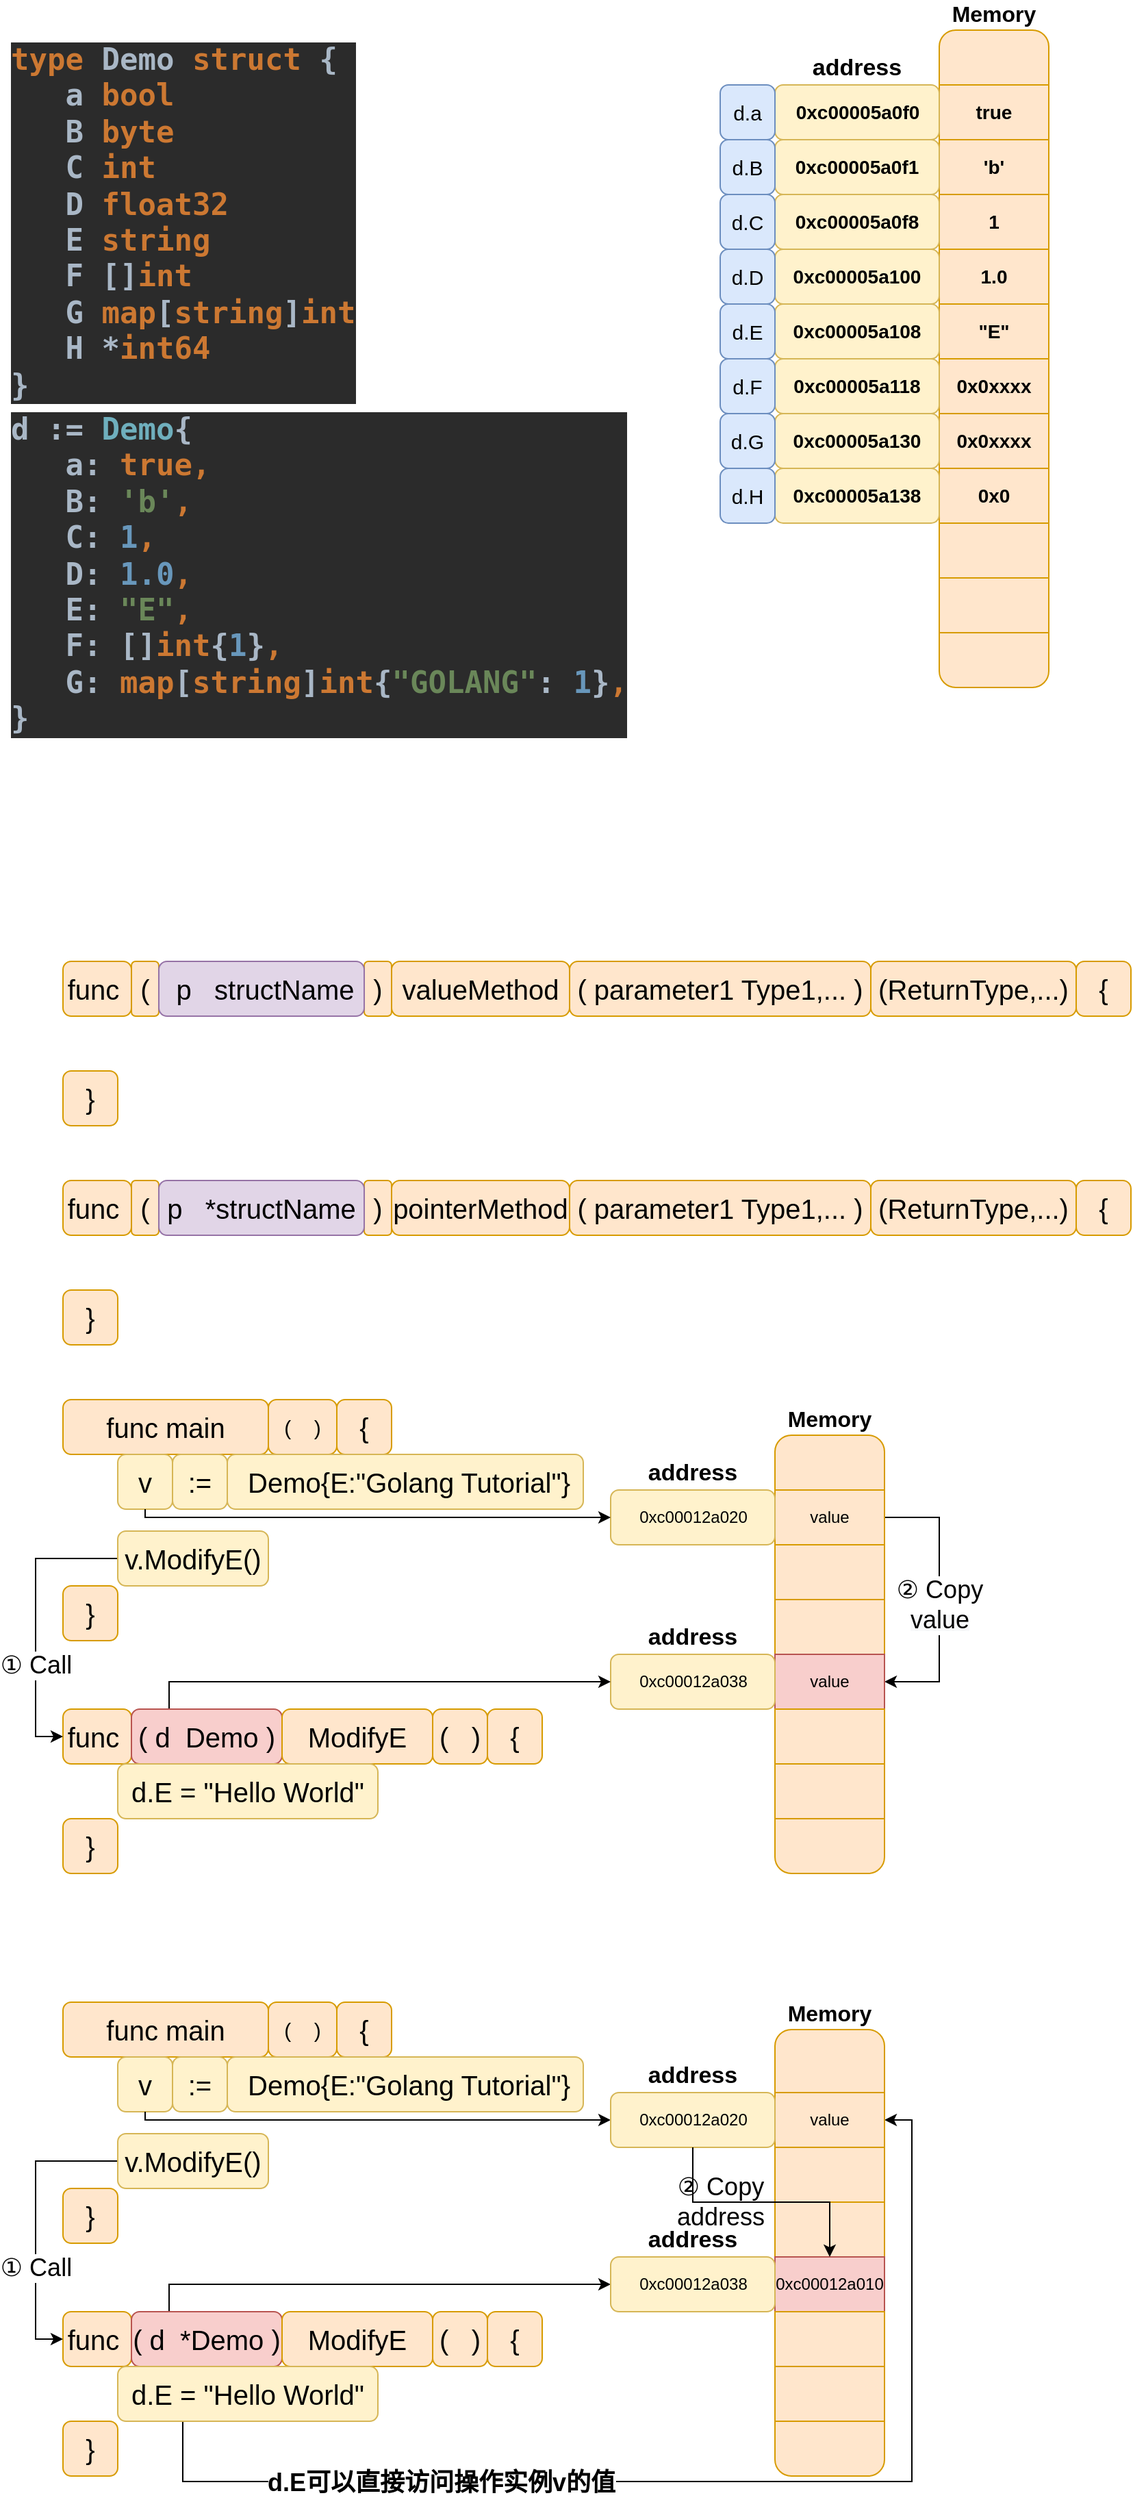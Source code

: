 <mxfile version="14.6.13" type="device"><diagram id="GInQBQpsJWcLEa0UIzU5" name="第 1 页"><mxGraphModel dx="946" dy="1427" grid="0" gridSize="10" guides="1" tooltips="1" connect="1" arrows="1" fold="1" page="0" pageScale="1" pageWidth="1169" pageHeight="827" math="0" shadow="0"><root><mxCell id="0"/><mxCell id="1" parent="0"/><mxCell id="q3VWndGCbX3Zu0KdDRli-1" value="&lt;font style=&quot;font-size: 20px&quot;&gt;func&amp;nbsp;&lt;/font&gt;" style="rounded=1;whiteSpace=wrap;html=1;fontSize=15;fillColor=#ffe6cc;strokeColor=#d79b00;" parent="1" vertex="1"><mxGeometry x="120" y="120" width="50" height="40" as="geometry"/></mxCell><mxCell id="q3VWndGCbX3Zu0KdDRli-2" value="&lt;font style=&quot;font-size: 20px&quot;&gt;( parameter1 Type1,... )&lt;/font&gt;" style="rounded=1;whiteSpace=wrap;html=1;fontSize=15;fillColor=#ffe6cc;strokeColor=#d79b00;" parent="1" vertex="1"><mxGeometry x="490" y="120" width="220" height="40" as="geometry"/></mxCell><mxCell id="q3VWndGCbX3Zu0KdDRli-4" value="&lt;font style=&quot;font-size: 20px&quot;&gt;{&lt;/font&gt;" style="rounded=1;whiteSpace=wrap;html=1;fontSize=15;fillColor=#ffe6cc;strokeColor=#d79b00;" parent="1" vertex="1"><mxGeometry x="860" y="120" width="40" height="40" as="geometry"/></mxCell><mxCell id="q3VWndGCbX3Zu0KdDRli-5" value="&lt;font style=&quot;font-size: 20px&quot;&gt;}&lt;/font&gt;" style="rounded=1;whiteSpace=wrap;html=1;fontSize=15;fillColor=#ffe6cc;strokeColor=#d79b00;" parent="1" vertex="1"><mxGeometry x="120" y="200" width="40" height="40" as="geometry"/></mxCell><mxCell id="q3VWndGCbX3Zu0KdDRli-9" value="&lt;span style=&quot;font-size: 20px&quot;&gt;(&lt;/span&gt;" style="rounded=1;whiteSpace=wrap;html=1;fontSize=15;fillColor=#ffe6cc;strokeColor=#d79b00;" parent="1" vertex="1"><mxGeometry x="170" y="120" width="20" height="40" as="geometry"/></mxCell><mxCell id="q3VWndGCbX3Zu0KdDRli-10" value="&lt;span style=&quot;font-size: 20px&quot;&gt;)&lt;/span&gt;" style="rounded=1;whiteSpace=wrap;html=1;fontSize=15;fillColor=#ffe6cc;strokeColor=#d79b00;" parent="1" vertex="1"><mxGeometry x="340" y="120" width="20" height="40" as="geometry"/></mxCell><mxCell id="q3VWndGCbX3Zu0KdDRli-12" value="&lt;font style=&quot;font-size: 20px&quot;&gt;&amp;nbsp;p&amp;nbsp; &amp;nbsp;structName&lt;/font&gt;" style="rounded=1;whiteSpace=wrap;html=1;fontSize=15;fillColor=#e1d5e7;strokeColor=#9673a6;" parent="1" vertex="1"><mxGeometry x="190" y="120" width="150" height="40" as="geometry"/></mxCell><mxCell id="q3VWndGCbX3Zu0KdDRli-13" value="&lt;font style=&quot;font-size: 20px&quot;&gt;valueMethod&lt;/font&gt;" style="rounded=1;whiteSpace=wrap;html=1;fontSize=15;fillColor=#ffe6cc;strokeColor=#d79b00;" parent="1" vertex="1"><mxGeometry x="360" y="120" width="130" height="40" as="geometry"/></mxCell><mxCell id="q3VWndGCbX3Zu0KdDRli-14" value="&lt;font style=&quot;font-size: 20px&quot;&gt;(ReturnType,...)&lt;/font&gt;" style="rounded=1;whiteSpace=wrap;html=1;fontSize=15;fillColor=#ffe6cc;strokeColor=#d79b00;" parent="1" vertex="1"><mxGeometry x="710" y="120" width="150" height="40" as="geometry"/></mxCell><mxCell id="q3VWndGCbX3Zu0KdDRli-15" value="&lt;font style=&quot;font-size: 20px&quot;&gt;func&amp;nbsp;&lt;/font&gt;" style="rounded=1;whiteSpace=wrap;html=1;fontSize=15;fillColor=#ffe6cc;strokeColor=#d79b00;" parent="1" vertex="1"><mxGeometry x="120" y="280" width="50" height="40" as="geometry"/></mxCell><mxCell id="q3VWndGCbX3Zu0KdDRli-16" value="&lt;font style=&quot;font-size: 20px&quot;&gt;( parameter1 Type1,... )&lt;/font&gt;" style="rounded=1;whiteSpace=wrap;html=1;fontSize=15;fillColor=#ffe6cc;strokeColor=#d79b00;" parent="1" vertex="1"><mxGeometry x="490" y="280" width="220" height="40" as="geometry"/></mxCell><mxCell id="q3VWndGCbX3Zu0KdDRli-17" value="&lt;font style=&quot;font-size: 20px&quot;&gt;{&lt;/font&gt;" style="rounded=1;whiteSpace=wrap;html=1;fontSize=15;fillColor=#ffe6cc;strokeColor=#d79b00;" parent="1" vertex="1"><mxGeometry x="860" y="280" width="40" height="40" as="geometry"/></mxCell><mxCell id="q3VWndGCbX3Zu0KdDRli-18" value="&lt;font style=&quot;font-size: 20px&quot;&gt;}&lt;/font&gt;" style="rounded=1;whiteSpace=wrap;html=1;fontSize=15;fillColor=#ffe6cc;strokeColor=#d79b00;" parent="1" vertex="1"><mxGeometry x="120" y="360" width="40" height="40" as="geometry"/></mxCell><mxCell id="q3VWndGCbX3Zu0KdDRli-19" value="&lt;span style=&quot;font-size: 20px&quot;&gt;(&lt;/span&gt;" style="rounded=1;whiteSpace=wrap;html=1;fontSize=15;fillColor=#ffe6cc;strokeColor=#d79b00;" parent="1" vertex="1"><mxGeometry x="170" y="280" width="20" height="40" as="geometry"/></mxCell><mxCell id="q3VWndGCbX3Zu0KdDRli-20" value="&lt;span style=&quot;font-size: 20px&quot;&gt;)&lt;/span&gt;" style="rounded=1;whiteSpace=wrap;html=1;fontSize=15;fillColor=#ffe6cc;strokeColor=#d79b00;" parent="1" vertex="1"><mxGeometry x="340" y="280" width="20" height="40" as="geometry"/></mxCell><mxCell id="q3VWndGCbX3Zu0KdDRli-22" value="&lt;font style=&quot;font-size: 20px&quot;&gt;p&amp;nbsp; &amp;nbsp;*structName&lt;/font&gt;" style="rounded=1;whiteSpace=wrap;html=1;fontSize=15;fillColor=#e1d5e7;strokeColor=#9673a6;" parent="1" vertex="1"><mxGeometry x="190" y="280" width="150" height="40" as="geometry"/></mxCell><mxCell id="q3VWndGCbX3Zu0KdDRli-23" value="&lt;font style=&quot;font-size: 20px&quot;&gt;pointerMethod&lt;/font&gt;" style="rounded=1;whiteSpace=wrap;html=1;fontSize=15;fillColor=#ffe6cc;strokeColor=#d79b00;" parent="1" vertex="1"><mxGeometry x="360" y="280" width="130" height="40" as="geometry"/></mxCell><mxCell id="q3VWndGCbX3Zu0KdDRli-24" value="&lt;font style=&quot;font-size: 20px&quot;&gt;(ReturnType,...)&lt;/font&gt;" style="rounded=1;whiteSpace=wrap;html=1;fontSize=15;fillColor=#ffe6cc;strokeColor=#d79b00;" parent="1" vertex="1"><mxGeometry x="710" y="280" width="150" height="40" as="geometry"/></mxCell><mxCell id="q3VWndGCbX3Zu0KdDRli-47" value="&lt;b&gt;&lt;font style=&quot;font-size: 16px&quot;&gt;Memory&lt;/font&gt;&lt;/b&gt;" style="rounded=1;whiteSpace=wrap;html=1;fillColor=#ffe6cc;strokeColor=#d79b00;labelPosition=center;verticalLabelPosition=top;align=center;verticalAlign=bottom;" parent="1" vertex="1"><mxGeometry x="640" y="466" width="80" height="320" as="geometry"/></mxCell><mxCell id="q3VWndGCbX3Zu0KdDRli-63" value="&lt;font style=&quot;font-size: 18px&quot;&gt;② Copy&lt;span style=&quot;background-color: rgb(255 , 255 , 255)&quot;&gt;&lt;br&gt;&lt;/span&gt;&lt;/font&gt;&lt;span style=&quot;background-color: rgb(248 , 249 , 250)&quot;&gt;&lt;font style=&quot;font-size: 18px&quot;&gt;value&lt;/font&gt;&lt;/span&gt;" style="edgeStyle=orthogonalEdgeStyle;rounded=0;orthogonalLoop=1;jettySize=auto;html=1;exitX=1;exitY=0.5;exitDx=0;exitDy=0;entryX=1;entryY=0.5;entryDx=0;entryDy=0;" parent="1" source="q3VWndGCbX3Zu0KdDRli-48" target="q3VWndGCbX3Zu0KdDRli-51" edge="1"><mxGeometry x="0.04" relative="1" as="geometry"><Array as="points"><mxPoint x="760" y="526"/><mxPoint x="760" y="646"/></Array><mxPoint as="offset"/></mxGeometry></mxCell><mxCell id="q3VWndGCbX3Zu0KdDRli-48" value="value" style="rounded=0;whiteSpace=wrap;html=1;fillColor=#ffe6cc;strokeColor=#d79b00;" parent="1" vertex="1"><mxGeometry x="640" y="506" width="80" height="40" as="geometry"/></mxCell><mxCell id="q3VWndGCbX3Zu0KdDRli-49" value="" style="rounded=0;whiteSpace=wrap;html=1;fillColor=#ffe6cc;strokeColor=#d79b00;" parent="1" vertex="1"><mxGeometry x="640" y="546" width="80" height="40" as="geometry"/></mxCell><mxCell id="q3VWndGCbX3Zu0KdDRli-50" value="" style="rounded=0;whiteSpace=wrap;html=1;fillColor=#ffe6cc;strokeColor=#d79b00;" parent="1" vertex="1"><mxGeometry x="640" y="586" width="80" height="40" as="geometry"/></mxCell><mxCell id="q3VWndGCbX3Zu0KdDRli-51" value="value" style="rounded=0;whiteSpace=wrap;html=1;fillColor=#f8cecc;strokeColor=#b85450;" parent="1" vertex="1"><mxGeometry x="640" y="626" width="80" height="40" as="geometry"/></mxCell><mxCell id="q3VWndGCbX3Zu0KdDRli-52" value="" style="group" parent="1" vertex="1" connectable="0"><mxGeometry x="520" y="506" width="120" height="40" as="geometry"/></mxCell><mxCell id="q3VWndGCbX3Zu0KdDRli-53" value="&lt;b&gt;&lt;font style=&quot;font-size: 17px&quot;&gt;address&lt;/font&gt;&lt;/b&gt;" style="rounded=1;whiteSpace=wrap;html=1;fillColor=#fff2cc;strokeColor=#d6b656;labelPosition=center;verticalLabelPosition=top;align=center;verticalAlign=bottom;" parent="q3VWndGCbX3Zu0KdDRli-52" vertex="1"><mxGeometry width="120" height="40" as="geometry"/></mxCell><mxCell id="q3VWndGCbX3Zu0KdDRli-54" value="&lt;span&gt;0xc00012a020&lt;/span&gt;" style="text;html=1;align=center;verticalAlign=middle;resizable=0;points=[];autosize=1;strokeColor=none;" parent="q3VWndGCbX3Zu0KdDRli-52" vertex="1"><mxGeometry x="15" y="10" width="90" height="20" as="geometry"/></mxCell><mxCell id="q3VWndGCbX3Zu0KdDRli-55" value="" style="group" parent="1" vertex="1" connectable="0"><mxGeometry x="520" y="626" width="120" height="40" as="geometry"/></mxCell><mxCell id="q3VWndGCbX3Zu0KdDRli-56" value="&lt;b&gt;&lt;font style=&quot;font-size: 17px&quot;&gt;address&lt;/font&gt;&lt;/b&gt;" style="rounded=1;whiteSpace=wrap;html=1;fillColor=#fff2cc;strokeColor=#d6b656;labelPosition=center;verticalLabelPosition=top;align=center;verticalAlign=bottom;" parent="q3VWndGCbX3Zu0KdDRli-55" vertex="1"><mxGeometry width="120" height="40" as="geometry"/></mxCell><mxCell id="q3VWndGCbX3Zu0KdDRli-57" value="&lt;span&gt;0xc00012a038&lt;/span&gt;" style="text;html=1;align=center;verticalAlign=middle;resizable=0;points=[];autosize=1;strokeColor=none;" parent="q3VWndGCbX3Zu0KdDRli-55" vertex="1"><mxGeometry x="15" y="10" width="90" height="20" as="geometry"/></mxCell><mxCell id="q3VWndGCbX3Zu0KdDRli-58" value="" style="rounded=0;whiteSpace=wrap;html=1;fillColor=#ffe6cc;strokeColor=#d79b00;" parent="1" vertex="1"><mxGeometry x="640" y="666" width="80" height="40" as="geometry"/></mxCell><mxCell id="q3VWndGCbX3Zu0KdDRli-60" value="" style="rounded=0;whiteSpace=wrap;html=1;fillColor=#ffe6cc;strokeColor=#d79b00;" parent="1" vertex="1"><mxGeometry x="640" y="706" width="80" height="40" as="geometry"/></mxCell><mxCell id="q3VWndGCbX3Zu0KdDRli-65" value="&lt;font style=&quot;font-size: 20px&quot;&gt;func&amp;nbsp;&lt;/font&gt;" style="rounded=1;whiteSpace=wrap;html=1;fontSize=15;fillColor=#ffe6cc;strokeColor=#d79b00;" parent="1" vertex="1"><mxGeometry x="120" y="1106" width="50" height="40" as="geometry"/></mxCell><mxCell id="q3VWndGCbX3Zu0KdDRli-66" value="&lt;font style=&quot;font-size: 20px&quot;&gt;(&amp;nbsp; &amp;nbsp;)&lt;/font&gt;" style="rounded=1;whiteSpace=wrap;html=1;fontSize=15;fillColor=#ffe6cc;strokeColor=#d79b00;" parent="1" vertex="1"><mxGeometry x="390" y="1106" width="40" height="40" as="geometry"/></mxCell><mxCell id="q3VWndGCbX3Zu0KdDRli-67" value="&lt;font style=&quot;font-size: 20px&quot;&gt;{&lt;/font&gt;" style="rounded=1;whiteSpace=wrap;html=1;fontSize=15;fillColor=#ffe6cc;strokeColor=#d79b00;" parent="1" vertex="1"><mxGeometry x="430" y="1106" width="40" height="40" as="geometry"/></mxCell><mxCell id="q3VWndGCbX3Zu0KdDRli-68" style="edgeStyle=orthogonalEdgeStyle;rounded=0;orthogonalLoop=1;jettySize=auto;html=1;exitX=0.25;exitY=0;exitDx=0;exitDy=0;" parent="1" source="q3VWndGCbX3Zu0KdDRli-69" target="q3VWndGCbX3Zu0KdDRli-93" edge="1"><mxGeometry relative="1" as="geometry"/></mxCell><mxCell id="q3VWndGCbX3Zu0KdDRli-69" value="&lt;font style=&quot;font-size: 20px&quot;&gt;( d&amp;nbsp; *Demo )&lt;/font&gt;" style="rounded=1;whiteSpace=wrap;html=1;fontSize=15;fillColor=#f8cecc;strokeColor=#b85450;" parent="1" vertex="1"><mxGeometry x="170" y="1106" width="110" height="40" as="geometry"/></mxCell><mxCell id="q3VWndGCbX3Zu0KdDRli-70" value="&lt;font style=&quot;font-size: 20px&quot;&gt;ModifyE&lt;/font&gt;" style="rounded=1;whiteSpace=wrap;html=1;fontSize=15;fillColor=#ffe6cc;strokeColor=#d79b00;" parent="1" vertex="1"><mxGeometry x="280" y="1106" width="110" height="40" as="geometry"/></mxCell><mxCell id="q3VWndGCbX3Zu0KdDRli-71" value="&lt;font style=&quot;font-size: 20px&quot;&gt;}&lt;/font&gt;" style="rounded=1;whiteSpace=wrap;html=1;fontSize=15;fillColor=#ffe6cc;strokeColor=#d79b00;" parent="1" vertex="1"><mxGeometry x="120" y="1186" width="40" height="40" as="geometry"/></mxCell><mxCell id="q3VWndGCbX3Zu0KdDRli-106" style="edgeStyle=orthogonalEdgeStyle;rounded=0;orthogonalLoop=1;jettySize=auto;html=1;exitX=0.25;exitY=1;exitDx=0;exitDy=0;entryX=1;entryY=0.5;entryDx=0;entryDy=0;strokeWidth=1;" parent="1" source="q3VWndGCbX3Zu0KdDRli-72" target="q3VWndGCbX3Zu0KdDRli-85" edge="1"><mxGeometry relative="1" as="geometry"><Array as="points"><mxPoint x="208" y="1230"/><mxPoint x="740" y="1230"/><mxPoint x="740" y="966"/></Array></mxGeometry></mxCell><mxCell id="q3VWndGCbX3Zu0KdDRli-107" value="&lt;font style=&quot;font-size: 18px&quot;&gt;&lt;b&gt;d.E可以直接访问操作实例v的值&lt;/b&gt;&lt;/font&gt;" style="edgeLabel;html=1;align=center;verticalAlign=middle;resizable=0;points=[];" parent="q3VWndGCbX3Zu0KdDRli-106" vertex="1" connectable="0"><mxGeometry x="-0.46" y="-1" relative="1" as="geometry"><mxPoint as="offset"/></mxGeometry></mxCell><mxCell id="q3VWndGCbX3Zu0KdDRli-72" value="&lt;font style=&quot;font-size: 20px&quot;&gt;d.E = &quot;Hello World&quot;&lt;/font&gt;" style="rounded=1;whiteSpace=wrap;html=1;fontSize=15;fillColor=#fff2cc;strokeColor=#d6b656;" parent="1" vertex="1"><mxGeometry x="160" y="1146" width="190" height="40" as="geometry"/></mxCell><mxCell id="q3VWndGCbX3Zu0KdDRli-73" value="&lt;font style=&quot;font-size: 20px&quot;&gt;func main&lt;/font&gt;" style="rounded=1;whiteSpace=wrap;html=1;fontSize=15;fillColor=#ffe6cc;strokeColor=#d79b00;" parent="1" vertex="1"><mxGeometry x="120" y="880" width="150" height="40" as="geometry"/></mxCell><mxCell id="q3VWndGCbX3Zu0KdDRli-74" value="(&amp;nbsp; &amp;nbsp; )" style="rounded=1;whiteSpace=wrap;html=1;fontSize=15;fillColor=#ffe6cc;strokeColor=#d79b00;" parent="1" vertex="1"><mxGeometry x="270" y="880" width="50" height="40" as="geometry"/></mxCell><mxCell id="q3VWndGCbX3Zu0KdDRli-75" value="&lt;font style=&quot;font-size: 20px&quot;&gt;{&lt;/font&gt;" style="rounded=1;whiteSpace=wrap;html=1;fontSize=15;fillColor=#ffe6cc;strokeColor=#d79b00;" parent="1" vertex="1"><mxGeometry x="320" y="880" width="40" height="40" as="geometry"/></mxCell><mxCell id="q3VWndGCbX3Zu0KdDRli-76" value="&lt;font style=&quot;font-size: 20px&quot;&gt;}&lt;/font&gt;" style="rounded=1;whiteSpace=wrap;html=1;fontSize=15;fillColor=#ffe6cc;strokeColor=#d79b00;" parent="1" vertex="1"><mxGeometry x="120" y="1016" width="40" height="40" as="geometry"/></mxCell><mxCell id="q3VWndGCbX3Zu0KdDRli-77" value="&lt;span style=&quot;font-size: 20px&quot;&gt;v&lt;/span&gt;" style="rounded=1;whiteSpace=wrap;html=1;fontSize=15;fillColor=#fff2cc;strokeColor=#d6b656;" parent="1" vertex="1"><mxGeometry x="160" y="920" width="40" height="40" as="geometry"/></mxCell><mxCell id="q3VWndGCbX3Zu0KdDRli-78" value="&lt;span style=&quot;font-size: 20px&quot;&gt;:=&lt;/span&gt;" style="rounded=1;whiteSpace=wrap;html=1;fontSize=15;fillColor=#fff2cc;strokeColor=#d6b656;" parent="1" vertex="1"><mxGeometry x="200" y="920" width="40" height="40" as="geometry"/></mxCell><mxCell id="q3VWndGCbX3Zu0KdDRli-79" style="edgeStyle=orthogonalEdgeStyle;rounded=0;orthogonalLoop=1;jettySize=auto;html=1;exitX=0.5;exitY=1;exitDx=0;exitDy=0;" parent="1" source="q3VWndGCbX3Zu0KdDRli-77" target="q3VWndGCbX3Zu0KdDRli-90" edge="1"><mxGeometry relative="1" as="geometry"><Array as="points"><mxPoint x="180" y="966"/></Array></mxGeometry></mxCell><mxCell id="q3VWndGCbX3Zu0KdDRli-80" value="&lt;span style=&quot;font-size: 20px&quot;&gt;&amp;nbsp;Demo{E:&quot;Golang Tutorial&lt;/span&gt;&lt;span style=&quot;font-size: 20px&quot;&gt;&quot;}&lt;/span&gt;" style="rounded=1;whiteSpace=wrap;html=1;fontSize=15;fillColor=#fff2cc;strokeColor=#d6b656;" parent="1" vertex="1"><mxGeometry x="240" y="920" width="260" height="40" as="geometry"/></mxCell><mxCell id="q3VWndGCbX3Zu0KdDRli-81" value="&lt;font style=&quot;font-size: 18px&quot;&gt;① Call&lt;/font&gt;" style="edgeStyle=orthogonalEdgeStyle;rounded=0;orthogonalLoop=1;jettySize=auto;html=1;exitX=0;exitY=0.5;exitDx=0;exitDy=0;entryX=0;entryY=0.5;entryDx=0;entryDy=0;" parent="1" source="q3VWndGCbX3Zu0KdDRli-82" target="q3VWndGCbX3Zu0KdDRli-65" edge="1"><mxGeometry x="0.312" relative="1" as="geometry"><Array as="points"><mxPoint x="100" y="996"/><mxPoint x="100" y="1126"/></Array><mxPoint as="offset"/></mxGeometry></mxCell><mxCell id="q3VWndGCbX3Zu0KdDRli-82" value="&lt;span style=&quot;font-size: 20px&quot;&gt;v.ModifyE()&lt;/span&gt;" style="rounded=1;whiteSpace=wrap;html=1;fontSize=15;fillColor=#fff2cc;strokeColor=#d6b656;" parent="1" vertex="1"><mxGeometry x="160" y="976" width="110" height="40" as="geometry"/></mxCell><mxCell id="q3VWndGCbX3Zu0KdDRli-83" value="&lt;b&gt;&lt;font style=&quot;font-size: 16px&quot;&gt;Memory&lt;/font&gt;&lt;/b&gt;" style="rounded=1;whiteSpace=wrap;html=1;fillColor=#ffe6cc;strokeColor=#d79b00;labelPosition=center;verticalLabelPosition=top;align=center;verticalAlign=bottom;" parent="1" vertex="1"><mxGeometry x="640" y="900" width="80" height="326" as="geometry"/></mxCell><mxCell id="q3VWndGCbX3Zu0KdDRli-85" value="&lt;span&gt;value&lt;/span&gt;" style="rounded=0;whiteSpace=wrap;html=1;fillColor=#ffe6cc;strokeColor=#d79b00;" parent="1" vertex="1"><mxGeometry x="640" y="946" width="80" height="40" as="geometry"/></mxCell><mxCell id="q3VWndGCbX3Zu0KdDRli-86" value="" style="rounded=0;whiteSpace=wrap;html=1;fillColor=#ffe6cc;strokeColor=#d79b00;" parent="1" vertex="1"><mxGeometry x="640" y="986" width="80" height="40" as="geometry"/></mxCell><mxCell id="q3VWndGCbX3Zu0KdDRli-87" value="" style="rounded=0;whiteSpace=wrap;html=1;fillColor=#ffe6cc;strokeColor=#d79b00;" parent="1" vertex="1"><mxGeometry x="640" y="1026" width="80" height="40" as="geometry"/></mxCell><mxCell id="q3VWndGCbX3Zu0KdDRli-88" value="0xc00012a010" style="rounded=0;whiteSpace=wrap;html=1;fillColor=#f8cecc;strokeColor=#b85450;" parent="1" vertex="1"><mxGeometry x="640" y="1066" width="80" height="40" as="geometry"/></mxCell><mxCell id="q3VWndGCbX3Zu0KdDRli-89" value="" style="group" parent="1" vertex="1" connectable="0"><mxGeometry x="520" y="946" width="120" height="40" as="geometry"/></mxCell><mxCell id="q3VWndGCbX3Zu0KdDRli-90" value="&lt;b&gt;&lt;font style=&quot;font-size: 17px&quot;&gt;address&lt;/font&gt;&lt;/b&gt;" style="rounded=1;whiteSpace=wrap;html=1;fillColor=#fff2cc;strokeColor=#d6b656;labelPosition=center;verticalLabelPosition=top;align=center;verticalAlign=bottom;" parent="q3VWndGCbX3Zu0KdDRli-89" vertex="1"><mxGeometry width="120" height="40" as="geometry"/></mxCell><mxCell id="q3VWndGCbX3Zu0KdDRli-91" value="&lt;span&gt;0xc00012a020&lt;/span&gt;" style="text;html=1;align=center;verticalAlign=middle;resizable=0;points=[];autosize=1;strokeColor=none;" parent="q3VWndGCbX3Zu0KdDRli-89" vertex="1"><mxGeometry x="15" y="10" width="90" height="20" as="geometry"/></mxCell><mxCell id="q3VWndGCbX3Zu0KdDRli-92" value="" style="group" parent="1" vertex="1" connectable="0"><mxGeometry x="520" y="1066" width="120" height="40" as="geometry"/></mxCell><mxCell id="q3VWndGCbX3Zu0KdDRli-93" value="&lt;b&gt;&lt;font style=&quot;font-size: 17px&quot;&gt;address&lt;/font&gt;&lt;/b&gt;" style="rounded=1;whiteSpace=wrap;html=1;fillColor=#fff2cc;strokeColor=#d6b656;labelPosition=center;verticalLabelPosition=top;align=center;verticalAlign=bottom;" parent="q3VWndGCbX3Zu0KdDRli-92" vertex="1"><mxGeometry width="120" height="40" as="geometry"/></mxCell><mxCell id="q3VWndGCbX3Zu0KdDRli-94" value="&lt;span&gt;0xc00012a038&lt;/span&gt;" style="text;html=1;align=center;verticalAlign=middle;resizable=0;points=[];autosize=1;strokeColor=none;" parent="q3VWndGCbX3Zu0KdDRli-92" vertex="1"><mxGeometry x="15" y="10" width="90" height="20" as="geometry"/></mxCell><mxCell id="q3VWndGCbX3Zu0KdDRli-95" value="" style="rounded=0;whiteSpace=wrap;html=1;fillColor=#ffe6cc;strokeColor=#d79b00;" parent="1" vertex="1"><mxGeometry x="640" y="1106" width="80" height="40" as="geometry"/></mxCell><mxCell id="q3VWndGCbX3Zu0KdDRli-96" value="" style="rounded=0;whiteSpace=wrap;html=1;fillColor=#ffe6cc;strokeColor=#d79b00;" parent="1" vertex="1"><mxGeometry x="640" y="1146" width="80" height="40" as="geometry"/></mxCell><mxCell id="q3VWndGCbX3Zu0KdDRli-104" style="edgeStyle=orthogonalEdgeStyle;rounded=0;orthogonalLoop=1;jettySize=auto;html=1;exitX=0.5;exitY=1;exitDx=0;exitDy=0;strokeWidth=1;" parent="1" source="q3VWndGCbX3Zu0KdDRli-90" target="q3VWndGCbX3Zu0KdDRli-88" edge="1"><mxGeometry relative="1" as="geometry"/></mxCell><mxCell id="q3VWndGCbX3Zu0KdDRli-105" value="&lt;font style=&quot;font-size: 18px&quot;&gt;② Copy&lt;br&gt;&lt;/font&gt;&lt;span style=&quot;font-size: 18px&quot;&gt;address&lt;/span&gt;" style="edgeLabel;html=1;align=center;verticalAlign=middle;resizable=0;points=[];labelBackgroundColor=none;" parent="q3VWndGCbX3Zu0KdDRli-104" vertex="1" connectable="0"><mxGeometry x="-0.244" y="3" relative="1" as="geometry"><mxPoint x="-8" y="3" as="offset"/></mxGeometry></mxCell><mxCell id="q3VWndGCbX3Zu0KdDRli-110" value="&lt;font style=&quot;font-size: 20px&quot;&gt;func&amp;nbsp;&lt;/font&gt;" style="rounded=1;whiteSpace=wrap;html=1;fontSize=15;fillColor=#ffe6cc;strokeColor=#d79b00;" parent="1" vertex="1"><mxGeometry x="120" y="666" width="50" height="40" as="geometry"/></mxCell><mxCell id="q3VWndGCbX3Zu0KdDRli-111" value="&lt;font style=&quot;font-size: 20px&quot;&gt;(&amp;nbsp; &amp;nbsp;)&lt;/font&gt;" style="rounded=1;whiteSpace=wrap;html=1;fontSize=15;fillColor=#ffe6cc;strokeColor=#d79b00;" parent="1" vertex="1"><mxGeometry x="390" y="666" width="40" height="40" as="geometry"/></mxCell><mxCell id="q3VWndGCbX3Zu0KdDRli-112" value="&lt;font style=&quot;font-size: 20px&quot;&gt;{&lt;/font&gt;" style="rounded=1;whiteSpace=wrap;html=1;fontSize=15;fillColor=#ffe6cc;strokeColor=#d79b00;" parent="1" vertex="1"><mxGeometry x="430" y="666" width="40" height="40" as="geometry"/></mxCell><mxCell id="q3VWndGCbX3Zu0KdDRli-113" style="edgeStyle=orthogonalEdgeStyle;rounded=0;orthogonalLoop=1;jettySize=auto;html=1;exitX=0.25;exitY=0;exitDx=0;exitDy=0;" parent="1" source="q3VWndGCbX3Zu0KdDRli-114" edge="1"><mxGeometry relative="1" as="geometry"><mxPoint x="520" y="646" as="targetPoint"/><Array as="points"><mxPoint x="198" y="646"/></Array></mxGeometry></mxCell><mxCell id="q3VWndGCbX3Zu0KdDRli-114" value="&lt;font style=&quot;font-size: 20px&quot;&gt;( d&amp;nbsp; Demo )&lt;/font&gt;" style="rounded=1;whiteSpace=wrap;html=1;fontSize=15;fillColor=#f8cecc;strokeColor=#b85450;" parent="1" vertex="1"><mxGeometry x="170" y="666" width="110" height="40" as="geometry"/></mxCell><mxCell id="q3VWndGCbX3Zu0KdDRli-115" value="&lt;font style=&quot;font-size: 20px&quot;&gt;ModifyE&lt;/font&gt;" style="rounded=1;whiteSpace=wrap;html=1;fontSize=15;fillColor=#ffe6cc;strokeColor=#d79b00;" parent="1" vertex="1"><mxGeometry x="280" y="666" width="110" height="40" as="geometry"/></mxCell><mxCell id="q3VWndGCbX3Zu0KdDRli-116" value="&lt;font style=&quot;font-size: 20px&quot;&gt;}&lt;/font&gt;" style="rounded=1;whiteSpace=wrap;html=1;fontSize=15;fillColor=#ffe6cc;strokeColor=#d79b00;" parent="1" vertex="1"><mxGeometry x="120" y="746" width="40" height="40" as="geometry"/></mxCell><mxCell id="q3VWndGCbX3Zu0KdDRli-117" value="&lt;font style=&quot;font-size: 20px&quot;&gt;d.E = &quot;Hello World&quot;&lt;/font&gt;" style="rounded=1;whiteSpace=wrap;html=1;fontSize=15;fillColor=#fff2cc;strokeColor=#d6b656;" parent="1" vertex="1"><mxGeometry x="160" y="706" width="190" height="40" as="geometry"/></mxCell><mxCell id="q3VWndGCbX3Zu0KdDRli-118" value="&lt;font style=&quot;font-size: 20px&quot;&gt;func main&lt;/font&gt;" style="rounded=1;whiteSpace=wrap;html=1;fontSize=15;fillColor=#ffe6cc;strokeColor=#d79b00;" parent="1" vertex="1"><mxGeometry x="120" y="440" width="150" height="40" as="geometry"/></mxCell><mxCell id="q3VWndGCbX3Zu0KdDRli-119" value="(&amp;nbsp; &amp;nbsp; )" style="rounded=1;whiteSpace=wrap;html=1;fontSize=15;fillColor=#ffe6cc;strokeColor=#d79b00;" parent="1" vertex="1"><mxGeometry x="270" y="440" width="50" height="40" as="geometry"/></mxCell><mxCell id="q3VWndGCbX3Zu0KdDRli-120" value="&lt;font style=&quot;font-size: 20px&quot;&gt;{&lt;/font&gt;" style="rounded=1;whiteSpace=wrap;html=1;fontSize=15;fillColor=#ffe6cc;strokeColor=#d79b00;" parent="1" vertex="1"><mxGeometry x="320" y="440" width="40" height="40" as="geometry"/></mxCell><mxCell id="q3VWndGCbX3Zu0KdDRli-121" value="&lt;font style=&quot;font-size: 20px&quot;&gt;}&lt;/font&gt;" style="rounded=1;whiteSpace=wrap;html=1;fontSize=15;fillColor=#ffe6cc;strokeColor=#d79b00;" parent="1" vertex="1"><mxGeometry x="120" y="576" width="40" height="40" as="geometry"/></mxCell><mxCell id="q3VWndGCbX3Zu0KdDRli-122" value="&lt;span style=&quot;font-size: 20px&quot;&gt;v&lt;/span&gt;" style="rounded=1;whiteSpace=wrap;html=1;fontSize=15;fillColor=#fff2cc;strokeColor=#d6b656;" parent="1" vertex="1"><mxGeometry x="160" y="480" width="40" height="40" as="geometry"/></mxCell><mxCell id="q3VWndGCbX3Zu0KdDRli-123" value="&lt;span style=&quot;font-size: 20px&quot;&gt;:=&lt;/span&gt;" style="rounded=1;whiteSpace=wrap;html=1;fontSize=15;fillColor=#fff2cc;strokeColor=#d6b656;" parent="1" vertex="1"><mxGeometry x="200" y="480" width="40" height="40" as="geometry"/></mxCell><mxCell id="q3VWndGCbX3Zu0KdDRli-124" style="edgeStyle=orthogonalEdgeStyle;rounded=0;orthogonalLoop=1;jettySize=auto;html=1;exitX=0.5;exitY=1;exitDx=0;exitDy=0;" parent="1" source="q3VWndGCbX3Zu0KdDRli-122" edge="1"><mxGeometry relative="1" as="geometry"><Array as="points"><mxPoint x="180" y="526"/></Array><mxPoint x="520" y="526" as="targetPoint"/></mxGeometry></mxCell><mxCell id="q3VWndGCbX3Zu0KdDRli-125" value="&lt;span style=&quot;font-size: 20px&quot;&gt;&amp;nbsp;Demo{E:&quot;Golang Tutorial&lt;/span&gt;&lt;span style=&quot;font-size: 20px&quot;&gt;&quot;}&lt;/span&gt;" style="rounded=1;whiteSpace=wrap;html=1;fontSize=15;fillColor=#fff2cc;strokeColor=#d6b656;" parent="1" vertex="1"><mxGeometry x="240" y="480" width="260" height="40" as="geometry"/></mxCell><mxCell id="q3VWndGCbX3Zu0KdDRli-126" value="&lt;font style=&quot;font-size: 18px&quot;&gt;① Call&lt;/font&gt;" style="edgeStyle=orthogonalEdgeStyle;rounded=0;orthogonalLoop=1;jettySize=auto;html=1;exitX=0;exitY=0.5;exitDx=0;exitDy=0;entryX=0;entryY=0.5;entryDx=0;entryDy=0;" parent="1" source="q3VWndGCbX3Zu0KdDRli-127" target="q3VWndGCbX3Zu0KdDRli-110" edge="1"><mxGeometry x="0.312" relative="1" as="geometry"><Array as="points"><mxPoint x="100" y="556"/><mxPoint x="100" y="686"/></Array><mxPoint as="offset"/></mxGeometry></mxCell><mxCell id="q3VWndGCbX3Zu0KdDRli-127" value="&lt;span style=&quot;font-size: 20px&quot;&gt;v.ModifyE()&lt;/span&gt;" style="rounded=1;whiteSpace=wrap;html=1;fontSize=15;fillColor=#fff2cc;strokeColor=#d6b656;" parent="1" vertex="1"><mxGeometry x="160" y="536" width="110" height="40" as="geometry"/></mxCell><mxCell id="w4--vJd7V_gmk-vTv6Uw-1" value="&lt;b&gt;&lt;font style=&quot;font-size: 16px&quot;&gt;Memory&lt;/font&gt;&lt;/b&gt;" style="rounded=1;whiteSpace=wrap;html=1;fillColor=#ffe6cc;strokeColor=#d79b00;labelPosition=center;verticalLabelPosition=top;align=center;verticalAlign=bottom;" vertex="1" parent="1"><mxGeometry x="760" y="-560" width="80" height="480" as="geometry"/></mxCell><mxCell id="w4--vJd7V_gmk-vTv6Uw-3" value="true" style="rounded=0;whiteSpace=wrap;html=1;fillColor=#ffe6cc;strokeColor=#d79b00;fontSize=14;fontStyle=1" vertex="1" parent="1"><mxGeometry x="760" y="-520" width="80" height="40" as="geometry"/></mxCell><mxCell id="w4--vJd7V_gmk-vTv6Uw-4" value="'b'" style="rounded=0;whiteSpace=wrap;html=1;fillColor=#ffe6cc;strokeColor=#d79b00;fontSize=14;fontStyle=1" vertex="1" parent="1"><mxGeometry x="760" y="-480" width="80" height="40" as="geometry"/></mxCell><mxCell id="w4--vJd7V_gmk-vTv6Uw-5" value="1" style="rounded=0;whiteSpace=wrap;html=1;fillColor=#ffe6cc;strokeColor=#d79b00;fontSize=14;fontStyle=1" vertex="1" parent="1"><mxGeometry x="760" y="-440" width="80" height="40" as="geometry"/></mxCell><mxCell id="w4--vJd7V_gmk-vTv6Uw-6" value="1.0" style="rounded=0;whiteSpace=wrap;html=1;fillColor=#ffe6cc;strokeColor=#d79b00;fontSize=14;fontStyle=1" vertex="1" parent="1"><mxGeometry x="760" y="-400" width="80" height="40" as="geometry"/></mxCell><mxCell id="w4--vJd7V_gmk-vTv6Uw-7" value="" style="group;fontStyle=1" vertex="1" connectable="0" parent="1"><mxGeometry x="640" y="-520" width="120" height="40" as="geometry"/></mxCell><mxCell id="w4--vJd7V_gmk-vTv6Uw-8" value="&lt;b&gt;&lt;font style=&quot;font-size: 17px&quot;&gt;address&lt;/font&gt;&lt;/b&gt;" style="rounded=1;whiteSpace=wrap;html=1;fillColor=#fff2cc;strokeColor=#d6b656;labelPosition=center;verticalLabelPosition=top;align=center;verticalAlign=bottom;" vertex="1" parent="w4--vJd7V_gmk-vTv6Uw-7"><mxGeometry width="120" height="40" as="geometry"/></mxCell><mxCell id="w4--vJd7V_gmk-vTv6Uw-9" value="&lt;b&gt;&lt;font style=&quot;font-size: 14px&quot;&gt;0xc00005a0f0&lt;/font&gt;&lt;/b&gt;" style="text;html=1;align=center;verticalAlign=middle;resizable=0;points=[];autosize=1;strokeColor=none;" vertex="1" parent="w4--vJd7V_gmk-vTv6Uw-7"><mxGeometry x="5" y="10" width="110" height="20" as="geometry"/></mxCell><mxCell id="w4--vJd7V_gmk-vTv6Uw-13" value="&quot;E&quot;" style="rounded=0;whiteSpace=wrap;html=1;fillColor=#ffe6cc;strokeColor=#d79b00;fontSize=14;fontStyle=1" vertex="1" parent="1"><mxGeometry x="760" y="-360" width="80" height="40" as="geometry"/></mxCell><mxCell id="w4--vJd7V_gmk-vTv6Uw-14" value="0x0xxxx" style="rounded=0;whiteSpace=wrap;html=1;fillColor=#ffe6cc;strokeColor=#d79b00;fontSize=14;fontStyle=1" vertex="1" parent="1"><mxGeometry x="760" y="-320" width="80" height="40" as="geometry"/></mxCell><mxCell id="w4--vJd7V_gmk-vTv6Uw-15" value="&lt;pre style=&quot;background-color: rgb(43 , 43 , 43) ; color: rgb(169 , 183 , 198) ; font-family: &amp;#34;jetbrains mono&amp;#34; , monospace ; font-size: 22px&quot;&gt;&lt;b&gt;&lt;span style=&quot;color: #cc7832&quot;&gt;type &lt;/span&gt;Demo &lt;span style=&quot;color: #cc7832&quot;&gt;struct &lt;/span&gt;{&lt;span style=&quot;color: #808080 ; font-family: &amp;#34;menlo-regular&amp;#34; , monospace&quot;&gt;&lt;br&gt;&lt;/span&gt;&lt;span style=&quot;color: #808080 ; font-family: &amp;#34;menlo-regular&amp;#34; , monospace&quot;&gt;   &lt;/span&gt;a &lt;span style=&quot;color: #cc7832&quot;&gt;bool&lt;/span&gt;&lt;span style=&quot;color: #808080 ; font-family: &amp;#34;menlo-regular&amp;#34; , monospace&quot;&gt;&lt;br&gt;&lt;/span&gt;&lt;span style=&quot;color: #808080 ; font-family: &amp;#34;menlo-regular&amp;#34; , monospace&quot;&gt;   &lt;/span&gt;B &lt;span style=&quot;color: #cc7832&quot;&gt;byte&lt;br&gt;&lt;/span&gt;&lt;span style=&quot;color: #cc7832&quot;&gt;   &lt;/span&gt;C &lt;span style=&quot;color: #cc7832&quot;&gt;int     &lt;/span&gt;&lt;span style=&quot;color: #808080&quot;&gt;&lt;br&gt;&lt;/span&gt;&lt;span style=&quot;color: #808080&quot;&gt;   &lt;/span&gt;D &lt;span style=&quot;color: #cc7832&quot;&gt;float32 &lt;/span&gt;&lt;span style=&quot;color: #808080&quot;&gt;&lt;br&gt;&lt;/span&gt;&lt;span style=&quot;color: #808080&quot;&gt;   &lt;/span&gt;E &lt;span style=&quot;color: #cc7832&quot;&gt;string&lt;br&gt;&lt;/span&gt;&lt;span style=&quot;color: #cc7832&quot;&gt;   &lt;/span&gt;F []&lt;span style=&quot;color: #cc7832&quot;&gt;int&lt;br&gt;&lt;/span&gt;&lt;span style=&quot;color: #cc7832&quot;&gt;   &lt;/span&gt;G &lt;span style=&quot;color: #cc7832&quot;&gt;map&lt;/span&gt;[&lt;span style=&quot;color: #cc7832&quot;&gt;string&lt;/span&gt;]&lt;span style=&quot;color: #cc7832&quot;&gt;int&lt;br&gt;&lt;/span&gt;&lt;span style=&quot;color: #cc7832&quot;&gt;   &lt;/span&gt;H *&lt;span style=&quot;color: #cc7832&quot;&gt;int64&lt;br&gt;&lt;/span&gt;}&lt;/b&gt;&lt;/pre&gt;" style="text;whiteSpace=wrap;html=1;" vertex="1" parent="1"><mxGeometry x="80" y="-580" width="250" height="290" as="geometry"/></mxCell><mxCell id="w4--vJd7V_gmk-vTv6Uw-16" value="&lt;pre style=&quot;background-color: rgb(43 , 43 , 43) ; color: rgb(169 , 183 , 198) ; font-family: &amp;#34;jetbrains mono&amp;#34; , monospace ; font-size: 22px&quot;&gt;&lt;b&gt;d := &lt;span style=&quot;color: #6fafbd&quot;&gt;Demo&lt;/span&gt;{ &lt;span style=&quot;color: #808080 ; font-family: &amp;#34;menlo-regular&amp;#34; , monospace&quot;&gt;&lt;br&gt;&lt;/span&gt;&lt;span style=&quot;color: #808080 ; font-family: &amp;#34;menlo-regular&amp;#34; , monospace&quot;&gt;   &lt;/span&gt;a: &lt;span style=&quot;color: #cc7832&quot;&gt;true,&lt;br&gt;&lt;/span&gt;&lt;span style=&quot;color: #cc7832&quot;&gt;   &lt;/span&gt;B: &lt;span style=&quot;color: #6a8759&quot;&gt;'b'&lt;/span&gt;&lt;span style=&quot;color: #cc7832&quot;&gt;,&lt;br&gt;&lt;/span&gt;&lt;span style=&quot;color: #cc7832&quot;&gt;   &lt;/span&gt;C: &lt;span style=&quot;color: #6897bb&quot;&gt;1&lt;/span&gt;&lt;span style=&quot;color: #cc7832&quot;&gt;,&lt;br&gt;&lt;/span&gt;&lt;span style=&quot;color: #cc7832&quot;&gt;   &lt;/span&gt;D: &lt;span style=&quot;color: #6897bb&quot;&gt;1.0&lt;/span&gt;&lt;span style=&quot;color: #cc7832&quot;&gt;,&lt;br&gt;&lt;/span&gt;&lt;span style=&quot;color: #cc7832&quot;&gt;   &lt;/span&gt;E: &lt;span style=&quot;color: #6a8759&quot;&gt;&quot;E&quot;&lt;/span&gt;&lt;span style=&quot;color: #cc7832&quot;&gt;,&lt;br&gt;&lt;/span&gt;&lt;span style=&quot;color: #cc7832&quot;&gt;   &lt;/span&gt;F: []&lt;span style=&quot;color: #cc7832&quot;&gt;int&lt;/span&gt;{&lt;span style=&quot;color: #6897bb&quot;&gt;1&lt;/span&gt;}&lt;span style=&quot;color: #cc7832&quot;&gt;,&lt;br&gt;&lt;/span&gt;&lt;span style=&quot;color: #cc7832&quot;&gt;   &lt;/span&gt;G: &lt;span style=&quot;color: #cc7832&quot;&gt;map&lt;/span&gt;[&lt;span style=&quot;color: #cc7832&quot;&gt;string&lt;/span&gt;]&lt;span style=&quot;color: #cc7832&quot;&gt;int&lt;/span&gt;{&lt;span style=&quot;color: #6a8759&quot;&gt;&quot;GOLANG&quot;&lt;/span&gt;: &lt;span style=&quot;color: #6897bb&quot;&gt;1&lt;/span&gt;}&lt;span style=&quot;color: #cc7832&quot;&gt;,&lt;br&gt;&lt;/span&gt;}&lt;/b&gt;&lt;/pre&gt;" style="text;whiteSpace=wrap;html=1;" vertex="1" parent="1"><mxGeometry x="80" y="-310" width="450" height="260" as="geometry"/></mxCell><mxCell id="w4--vJd7V_gmk-vTv6Uw-17" value="&lt;span style=&quot;font-size: 14px;&quot;&gt;0x0xxxx&lt;/span&gt;" style="rounded=0;whiteSpace=wrap;html=1;fillColor=#ffe6cc;strokeColor=#d79b00;fontSize=14;fontStyle=1" vertex="1" parent="1"><mxGeometry x="760" y="-280" width="80" height="40" as="geometry"/></mxCell><mxCell id="w4--vJd7V_gmk-vTv6Uw-18" value="&lt;b&gt;&lt;font style=&quot;font-size: 14px&quot;&gt;0x0&lt;/font&gt;&lt;/b&gt;" style="rounded=0;whiteSpace=wrap;html=1;fillColor=#ffe6cc;strokeColor=#d79b00;" vertex="1" parent="1"><mxGeometry x="760" y="-240" width="80" height="40" as="geometry"/></mxCell><mxCell id="w4--vJd7V_gmk-vTv6Uw-19" value="" style="rounded=0;whiteSpace=wrap;html=1;fillColor=#ffe6cc;strokeColor=#d79b00;" vertex="1" parent="1"><mxGeometry x="760" y="-200" width="80" height="40" as="geometry"/></mxCell><mxCell id="w4--vJd7V_gmk-vTv6Uw-20" value="" style="rounded=0;whiteSpace=wrap;html=1;fillColor=#ffe6cc;strokeColor=#d79b00;" vertex="1" parent="1"><mxGeometry x="760" y="-160" width="80" height="40" as="geometry"/></mxCell><mxCell id="w4--vJd7V_gmk-vTv6Uw-23" value="" style="group;fontSize=14;" vertex="1" connectable="0" parent="1"><mxGeometry x="640" y="-480" width="120" height="40" as="geometry"/></mxCell><mxCell id="w4--vJd7V_gmk-vTv6Uw-24" value="&lt;b&gt;&lt;font style=&quot;font-size: 14px&quot;&gt;0xc00005a0f1&lt;/font&gt;&lt;/b&gt;" style="rounded=1;whiteSpace=wrap;html=1;fillColor=#fff2cc;strokeColor=#d6b656;labelPosition=center;verticalLabelPosition=middle;align=center;verticalAlign=middle;" vertex="1" parent="w4--vJd7V_gmk-vTv6Uw-23"><mxGeometry width="120" height="40" as="geometry"/></mxCell><mxCell id="w4--vJd7V_gmk-vTv6Uw-26" value="" style="group" vertex="1" connectable="0" parent="1"><mxGeometry x="640" y="-440" width="120" height="40" as="geometry"/></mxCell><mxCell id="w4--vJd7V_gmk-vTv6Uw-27" value="&lt;b&gt;&lt;font style=&quot;font-size: 14px&quot;&gt;0xc00005a0f8&lt;/font&gt;&lt;/b&gt;" style="rounded=1;whiteSpace=wrap;html=1;fillColor=#fff2cc;strokeColor=#d6b656;labelPosition=center;verticalLabelPosition=middle;align=center;verticalAlign=middle;" vertex="1" parent="w4--vJd7V_gmk-vTv6Uw-26"><mxGeometry width="120" height="40" as="geometry"/></mxCell><mxCell id="w4--vJd7V_gmk-vTv6Uw-28" value="" style="group" vertex="1" connectable="0" parent="1"><mxGeometry x="640" y="-400" width="120" height="40" as="geometry"/></mxCell><mxCell id="w4--vJd7V_gmk-vTv6Uw-29" value="&lt;b&gt;&lt;font style=&quot;font-size: 14px&quot;&gt;0xc00005a100&lt;/font&gt;&lt;/b&gt;" style="rounded=1;whiteSpace=wrap;html=1;fillColor=#fff2cc;strokeColor=#d6b656;labelPosition=center;verticalLabelPosition=middle;align=center;verticalAlign=middle;" vertex="1" parent="w4--vJd7V_gmk-vTv6Uw-28"><mxGeometry width="120" height="40" as="geometry"/></mxCell><mxCell id="w4--vJd7V_gmk-vTv6Uw-30" value="&lt;b&gt;&lt;font style=&quot;font-size: 14px&quot;&gt;0xc00005a108&lt;/font&gt;&lt;/b&gt;" style="rounded=1;whiteSpace=wrap;html=1;fillColor=#fff2cc;strokeColor=#d6b656;labelPosition=center;verticalLabelPosition=middle;align=center;verticalAlign=middle;" vertex="1" parent="1"><mxGeometry x="640" y="-360" width="120" height="40" as="geometry"/></mxCell><mxCell id="w4--vJd7V_gmk-vTv6Uw-31" value="&lt;b&gt;&lt;font style=&quot;font-size: 14px&quot;&gt;0xc00005a118&lt;/font&gt;&lt;/b&gt;" style="rounded=1;whiteSpace=wrap;html=1;fillColor=#fff2cc;strokeColor=#d6b656;labelPosition=center;verticalLabelPosition=middle;align=center;verticalAlign=middle;" vertex="1" parent="1"><mxGeometry x="640" y="-320" width="120" height="40" as="geometry"/></mxCell><mxCell id="w4--vJd7V_gmk-vTv6Uw-32" value="&lt;b&gt;&lt;font style=&quot;font-size: 14px&quot;&gt;0xc00005a130&lt;/font&gt;&lt;/b&gt;" style="rounded=1;whiteSpace=wrap;html=1;fillColor=#fff2cc;strokeColor=#d6b656;labelPosition=center;verticalLabelPosition=middle;align=center;verticalAlign=middle;" vertex="1" parent="1"><mxGeometry x="640" y="-280" width="120" height="40" as="geometry"/></mxCell><mxCell id="w4--vJd7V_gmk-vTv6Uw-34" value="d.a" style="rounded=1;whiteSpace=wrap;html=1;fontSize=15;fillColor=#dae8fc;strokeColor=#6c8ebf;" vertex="1" parent="1"><mxGeometry x="600" y="-520" width="40" height="40" as="geometry"/></mxCell><mxCell id="w4--vJd7V_gmk-vTv6Uw-35" value="d.B" style="rounded=1;whiteSpace=wrap;html=1;fontSize=15;fillColor=#dae8fc;strokeColor=#6c8ebf;" vertex="1" parent="1"><mxGeometry x="600" y="-480" width="40" height="40" as="geometry"/></mxCell><mxCell id="w4--vJd7V_gmk-vTv6Uw-36" value="d.C" style="rounded=1;whiteSpace=wrap;html=1;fontSize=15;fillColor=#dae8fc;strokeColor=#6c8ebf;" vertex="1" parent="1"><mxGeometry x="600" y="-440" width="40" height="40" as="geometry"/></mxCell><mxCell id="w4--vJd7V_gmk-vTv6Uw-37" value="d.D" style="rounded=1;whiteSpace=wrap;html=1;fontSize=15;fillColor=#dae8fc;strokeColor=#6c8ebf;" vertex="1" parent="1"><mxGeometry x="600" y="-400" width="40" height="40" as="geometry"/></mxCell><mxCell id="w4--vJd7V_gmk-vTv6Uw-38" value="d.E" style="rounded=1;whiteSpace=wrap;html=1;fontSize=15;fillColor=#dae8fc;strokeColor=#6c8ebf;" vertex="1" parent="1"><mxGeometry x="600" y="-360" width="40" height="40" as="geometry"/></mxCell><mxCell id="w4--vJd7V_gmk-vTv6Uw-39" value="d.F" style="rounded=1;whiteSpace=wrap;html=1;fontSize=15;fillColor=#dae8fc;strokeColor=#6c8ebf;" vertex="1" parent="1"><mxGeometry x="600" y="-320" width="40" height="40" as="geometry"/></mxCell><mxCell id="w4--vJd7V_gmk-vTv6Uw-40" value="d.G" style="rounded=1;whiteSpace=wrap;html=1;fontSize=15;fillColor=#dae8fc;strokeColor=#6c8ebf;" vertex="1" parent="1"><mxGeometry x="600" y="-280" width="40" height="40" as="geometry"/></mxCell><mxCell id="w4--vJd7V_gmk-vTv6Uw-41" value="&lt;b&gt;&lt;font style=&quot;font-size: 14px&quot;&gt;0xc00005a138&lt;/font&gt;&lt;/b&gt;" style="rounded=1;whiteSpace=wrap;html=1;fillColor=#fff2cc;strokeColor=#d6b656;labelPosition=center;verticalLabelPosition=middle;align=center;verticalAlign=middle;" vertex="1" parent="1"><mxGeometry x="640" y="-240" width="120" height="40" as="geometry"/></mxCell><mxCell id="w4--vJd7V_gmk-vTv6Uw-42" value="d.H" style="rounded=1;whiteSpace=wrap;html=1;fontSize=15;fillColor=#dae8fc;strokeColor=#6c8ebf;" vertex="1" parent="1"><mxGeometry x="600" y="-240" width="40" height="40" as="geometry"/></mxCell></root></mxGraphModel></diagram></mxfile>